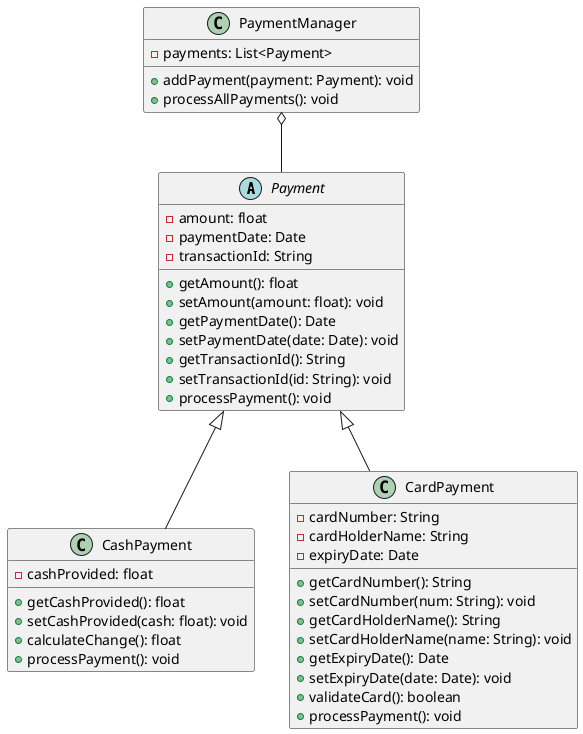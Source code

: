 @startuml прп
abstract class Payment {
    - amount: float
    - paymentDate: Date
    - transactionId: String

    + getAmount(): float
    + setAmount(amount: float): void
    + getPaymentDate(): Date
    + setPaymentDate(date: Date): void
    + getTransactionId(): String
    + setTransactionId(id: String): void
    + processPayment(): void
}

class CashPayment {
    - cashProvided: float

    + getCashProvided(): float
    + setCashProvided(cash: float): void
    + calculateChange(): float
    + processPayment(): void
}

class CardPayment {
    - cardNumber: String
    - cardHolderName: String
    - expiryDate: Date

    + getCardNumber(): String
    + setCardNumber(num: String): void
    + getCardHolderName(): String
    + setCardHolderName(name: String): void
    + getExpiryDate(): Date
    + setExpiryDate(date: Date): void
    + validateCard(): boolean
    + processPayment(): void
}

PaymentManager o-- Payment
class PaymentManager {
    - payments: List<Payment>

    + addPayment(payment: Payment): void
    + processAllPayments(): void
}

Payment <|-- CashPayment
Payment <|-- CardPayment
@enduml
